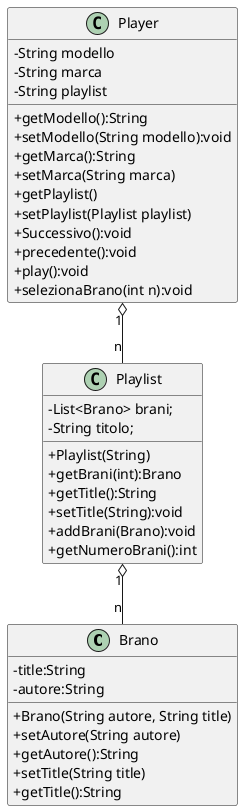 @startuml
'https://plantuml.com/class-diagram

skinparam classAttributeIconSize 0

class Brano{
    -title:String
    -autore:String

    +Brano(String autore, String title)
    +setAutore(String autore)
    +getAutore():String
    +setTitle(String title)
    +getTitle():String
}

class Playlist{
    -List<Brano> brani;
    -String titolo;

    +Playlist(String)
    +getBrani(int):Brano
    +getTitle():String
    +setTitle(String):void
    +addBrani(Brano):void
    +getNumeroBrani():int
}

class Player{
    -String modello
    -String marca
    -String playlist

    +getModello():String
    +setModello(String modello):void
    +getMarca():String
    +setMarca(String marca)
    +getPlaylist()
    +setPlaylist(Playlist playlist)
    +Successivo():void
    +precedente():void
    +play():void
    +selezionaBrano(int n):void
}

Playlist "1" o-- "n" Brano
Player "1" o-- "n" Playlist

@enduml